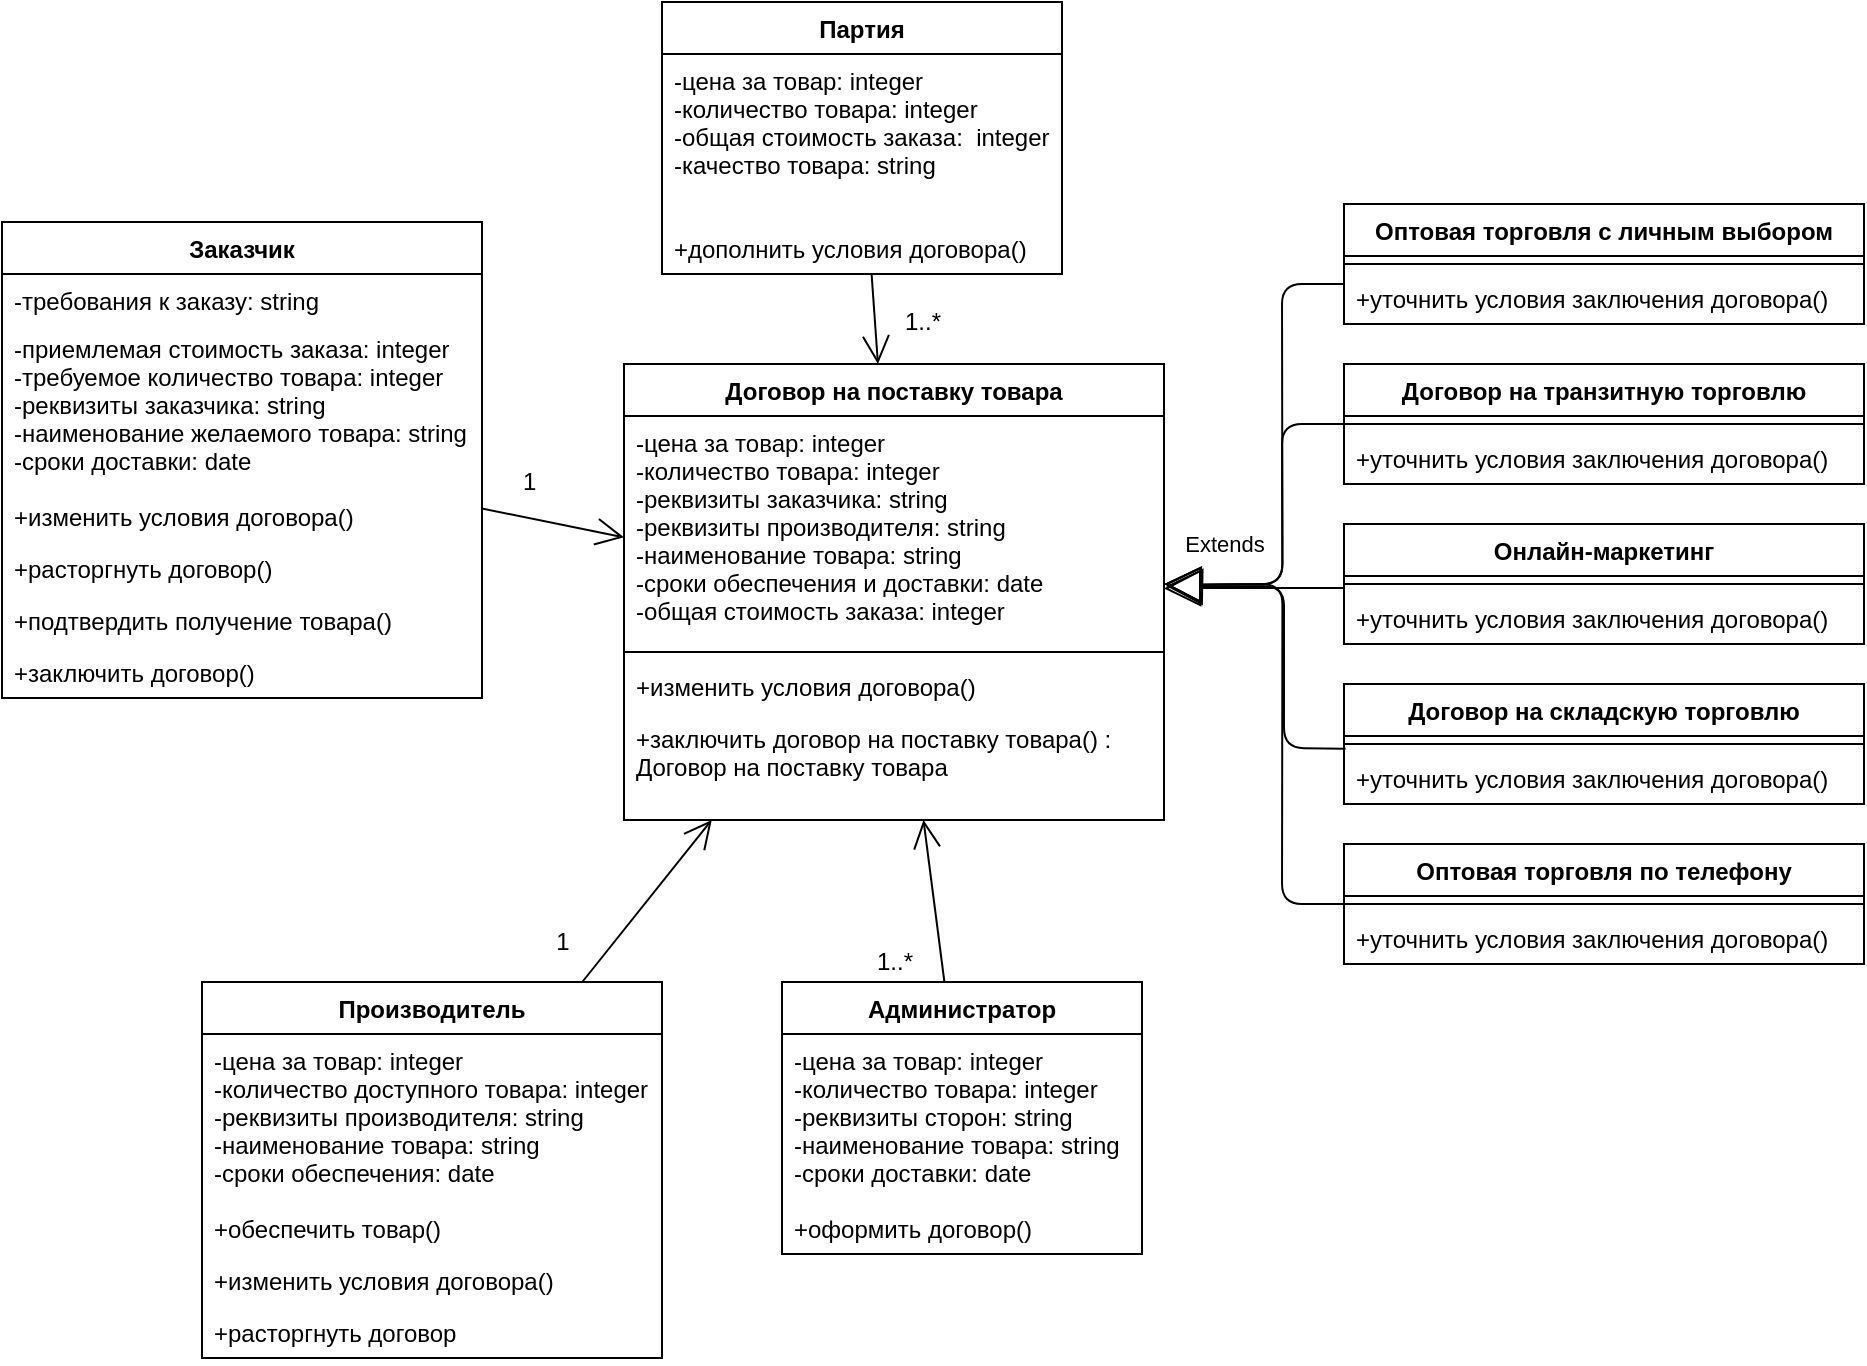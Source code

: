 <mxfile version="14.6.6" type="device"><diagram id="6fy7Idi4a-QrIH2GgdGc" name="Page-1"><mxGraphModel dx="1091" dy="963" grid="0" gridSize="10" guides="1" tooltips="1" connect="1" arrows="1" fold="1" page="1" pageScale="1" pageWidth="827" pageHeight="1169" math="0" shadow="0"><root><mxCell id="0"/><mxCell id="1" parent="0"/><mxCell id="pTVmJZP5K4Zpsu_wolW0-72" value="Договор на поставку товара" style="swimlane;fontStyle=1;align=center;verticalAlign=top;childLayout=stackLayout;horizontal=1;startSize=26;horizontalStack=0;resizeParent=1;resizeParentMax=0;resizeLast=0;collapsible=1;marginBottom=0;" vertex="1" parent="1"><mxGeometry x="1478" y="326" width="270" height="228" as="geometry"><mxRectangle x="1300" y="490" width="130" height="30" as="alternateBounds"/></mxGeometry></mxCell><mxCell id="pTVmJZP5K4Zpsu_wolW0-73" value="-цена за товар: integer&#10;-количество товара: integer&#10;-реквизиты заказчика: string&#10;-реквизиты производителя: string&#10;-наименование товара: string&#10;-сроки обеспечения и доставки: date&#10;-общая стоимость заказа: integer" style="text;strokeColor=none;fillColor=none;align=left;verticalAlign=top;spacingLeft=4;spacingRight=4;overflow=hidden;rotatable=0;points=[[0,0.5],[1,0.5]];portConstraint=eastwest;" vertex="1" parent="pTVmJZP5K4Zpsu_wolW0-72"><mxGeometry y="26" width="270" height="114" as="geometry"/></mxCell><mxCell id="pTVmJZP5K4Zpsu_wolW0-74" value="" style="line;strokeWidth=1;fillColor=none;align=left;verticalAlign=middle;spacingTop=-1;spacingLeft=3;spacingRight=3;rotatable=0;labelPosition=right;points=[];portConstraint=eastwest;" vertex="1" parent="pTVmJZP5K4Zpsu_wolW0-72"><mxGeometry y="140" width="270" height="8" as="geometry"/></mxCell><mxCell id="pTVmJZP5K4Zpsu_wolW0-78" value="+изменить условия договора()" style="text;strokeColor=none;fillColor=none;align=left;verticalAlign=top;spacingLeft=4;spacingRight=4;overflow=hidden;rotatable=0;points=[[0,0.5],[1,0.5]];portConstraint=eastwest;" vertex="1" parent="pTVmJZP5K4Zpsu_wolW0-72"><mxGeometry y="148" width="270" height="26" as="geometry"/></mxCell><mxCell id="pTVmJZP5K4Zpsu_wolW0-75" value="+заключить договор на поставку товара() : &#10;Договор на поставку товара" style="text;strokeColor=none;fillColor=none;align=left;verticalAlign=top;spacingLeft=4;spacingRight=4;overflow=hidden;rotatable=0;points=[[0,0.5],[1,0.5]];portConstraint=eastwest;" vertex="1" parent="pTVmJZP5K4Zpsu_wolW0-72"><mxGeometry y="174" width="270" height="54" as="geometry"/></mxCell><mxCell id="pTVmJZP5K4Zpsu_wolW0-82" value="Оптовая торговля с личным выбором" style="swimlane;fontStyle=1;align=center;verticalAlign=top;childLayout=stackLayout;horizontal=1;startSize=26;horizontalStack=0;resizeParent=1;resizeParentMax=0;resizeLast=0;collapsible=1;marginBottom=0;" vertex="1" parent="1"><mxGeometry x="1838" y="246" width="260" height="60" as="geometry"/></mxCell><mxCell id="pTVmJZP5K4Zpsu_wolW0-83" value="" style="line;strokeWidth=1;fillColor=none;align=left;verticalAlign=middle;spacingTop=-1;spacingLeft=3;spacingRight=3;rotatable=0;labelPosition=right;points=[];portConstraint=eastwest;" vertex="1" parent="pTVmJZP5K4Zpsu_wolW0-82"><mxGeometry y="26" width="260" height="8" as="geometry"/></mxCell><mxCell id="pTVmJZP5K4Zpsu_wolW0-84" value="+уточнить условия заключения договора()" style="text;strokeColor=none;fillColor=none;align=left;verticalAlign=top;spacingLeft=4;spacingRight=4;overflow=hidden;rotatable=0;points=[[0,0.5],[1,0.5]];portConstraint=eastwest;" vertex="1" parent="pTVmJZP5K4Zpsu_wolW0-82"><mxGeometry y="34" width="260" height="26" as="geometry"/></mxCell><mxCell id="pTVmJZP5K4Zpsu_wolW0-85" value="Договор на транзитную торговлю" style="swimlane;fontStyle=1;align=center;verticalAlign=top;childLayout=stackLayout;horizontal=1;startSize=26;horizontalStack=0;resizeParent=1;resizeParentMax=0;resizeLast=0;collapsible=1;marginBottom=0;" vertex="1" parent="1"><mxGeometry x="1838" y="326" width="260" height="60" as="geometry"/></mxCell><mxCell id="pTVmJZP5K4Zpsu_wolW0-86" value="" style="line;strokeWidth=1;fillColor=none;align=left;verticalAlign=middle;spacingTop=-1;spacingLeft=3;spacingRight=3;rotatable=0;labelPosition=right;points=[];portConstraint=eastwest;" vertex="1" parent="pTVmJZP5K4Zpsu_wolW0-85"><mxGeometry y="26" width="260" height="8" as="geometry"/></mxCell><mxCell id="pTVmJZP5K4Zpsu_wolW0-87" value="+уточнить условия заключения договора()" style="text;strokeColor=none;fillColor=none;align=left;verticalAlign=top;spacingLeft=4;spacingRight=4;overflow=hidden;rotatable=0;points=[[0,0.5],[1,0.5]];portConstraint=eastwest;" vertex="1" parent="pTVmJZP5K4Zpsu_wolW0-85"><mxGeometry y="34" width="260" height="26" as="geometry"/></mxCell><mxCell id="pTVmJZP5K4Zpsu_wolW0-88" value="Онлайн-маркетинг" style="swimlane;fontStyle=1;align=center;verticalAlign=top;childLayout=stackLayout;horizontal=1;startSize=26;horizontalStack=0;resizeParent=1;resizeParentMax=0;resizeLast=0;collapsible=1;marginBottom=0;" vertex="1" parent="1"><mxGeometry x="1838" y="406" width="260" height="60" as="geometry"/></mxCell><mxCell id="pTVmJZP5K4Zpsu_wolW0-89" value="" style="line;strokeWidth=1;fillColor=none;align=left;verticalAlign=middle;spacingTop=-1;spacingLeft=3;spacingRight=3;rotatable=0;labelPosition=right;points=[];portConstraint=eastwest;" vertex="1" parent="pTVmJZP5K4Zpsu_wolW0-88"><mxGeometry y="26" width="260" height="8" as="geometry"/></mxCell><mxCell id="pTVmJZP5K4Zpsu_wolW0-90" value="+уточнить условия заключения договора()" style="text;strokeColor=none;fillColor=none;align=left;verticalAlign=top;spacingLeft=4;spacingRight=4;overflow=hidden;rotatable=0;points=[[0,0.5],[1,0.5]];portConstraint=eastwest;" vertex="1" parent="pTVmJZP5K4Zpsu_wolW0-88"><mxGeometry y="34" width="260" height="26" as="geometry"/></mxCell><mxCell id="pTVmJZP5K4Zpsu_wolW0-91" value="Договор на складскую торговлю" style="swimlane;fontStyle=1;align=center;verticalAlign=top;childLayout=stackLayout;horizontal=1;startSize=26;horizontalStack=0;resizeParent=1;resizeParentMax=0;resizeLast=0;collapsible=1;marginBottom=0;" vertex="1" parent="1"><mxGeometry x="1838" y="486" width="260" height="60" as="geometry"/></mxCell><mxCell id="pTVmJZP5K4Zpsu_wolW0-92" value="" style="line;strokeWidth=1;fillColor=none;align=left;verticalAlign=middle;spacingTop=-1;spacingLeft=3;spacingRight=3;rotatable=0;labelPosition=right;points=[];portConstraint=eastwest;" vertex="1" parent="pTVmJZP5K4Zpsu_wolW0-91"><mxGeometry y="26" width="260" height="8" as="geometry"/></mxCell><mxCell id="pTVmJZP5K4Zpsu_wolW0-93" value="+уточнить условия заключения договора()" style="text;strokeColor=none;fillColor=none;align=left;verticalAlign=top;spacingLeft=4;spacingRight=4;overflow=hidden;rotatable=0;points=[[0,0.5],[1,0.5]];portConstraint=eastwest;" vertex="1" parent="pTVmJZP5K4Zpsu_wolW0-91"><mxGeometry y="34" width="260" height="26" as="geometry"/></mxCell><mxCell id="pTVmJZP5K4Zpsu_wolW0-94" value="Оптовая торговля по телефону" style="swimlane;fontStyle=1;align=center;verticalAlign=top;childLayout=stackLayout;horizontal=1;startSize=26;horizontalStack=0;resizeParent=1;resizeParentMax=0;resizeLast=0;collapsible=1;marginBottom=0;" vertex="1" parent="1"><mxGeometry x="1838" y="566" width="260" height="60" as="geometry"/></mxCell><mxCell id="pTVmJZP5K4Zpsu_wolW0-95" value="" style="line;strokeWidth=1;fillColor=none;align=left;verticalAlign=middle;spacingTop=-1;spacingLeft=3;spacingRight=3;rotatable=0;labelPosition=right;points=[];portConstraint=eastwest;" vertex="1" parent="pTVmJZP5K4Zpsu_wolW0-94"><mxGeometry y="26" width="260" height="8" as="geometry"/></mxCell><mxCell id="pTVmJZP5K4Zpsu_wolW0-96" value="+уточнить условия заключения договора()" style="text;strokeColor=none;fillColor=none;align=left;verticalAlign=top;spacingLeft=4;spacingRight=4;overflow=hidden;rotatable=0;points=[[0,0.5],[1,0.5]];portConstraint=eastwest;" vertex="1" parent="pTVmJZP5K4Zpsu_wolW0-94"><mxGeometry y="34" width="260" height="26" as="geometry"/></mxCell><mxCell id="pTVmJZP5K4Zpsu_wolW0-97" value="Extends" style="endArrow=block;endSize=16;endFill=0;html=1;" edge="1" parent="1" target="pTVmJZP5K4Zpsu_wolW0-72"><mxGeometry x="0.341" y="-22" width="160" relative="1" as="geometry"><mxPoint x="1838" y="438" as="sourcePoint"/><mxPoint x="1808" y="436" as="targetPoint"/><Array as="points"><mxPoint x="1768" y="438"/></Array><mxPoint as="offset"/></mxGeometry></mxCell><mxCell id="pTVmJZP5K4Zpsu_wolW0-98" value="" style="endArrow=block;endSize=16;endFill=0;html=1;entryX=1.002;entryY=1.019;entryDx=0;entryDy=0;entryPerimeter=0;exitX=0.003;exitY=-0.064;exitDx=0;exitDy=0;exitPerimeter=0;" edge="1" parent="1" source="pTVmJZP5K4Zpsu_wolW0-93"><mxGeometry x="-0.553" y="8" width="160" relative="1" as="geometry"><mxPoint x="1838.46" y="437.4" as="sourcePoint"/><mxPoint x="1749" y="436.996" as="targetPoint"/><Array as="points"><mxPoint x="1808" y="518"/><mxPoint x="1808" y="437"/><mxPoint x="1768.46" y="437.4"/></Array><mxPoint as="offset"/></mxGeometry></mxCell><mxCell id="pTVmJZP5K4Zpsu_wolW0-99" value="" style="endArrow=block;endSize=16;endFill=0;html=1;entryX=1.002;entryY=1.019;entryDx=0;entryDy=0;entryPerimeter=0;exitX=0;exitY=0.5;exitDx=0;exitDy=0;" edge="1" parent="1" source="pTVmJZP5K4Zpsu_wolW0-94"><mxGeometry x="-0.553" y="8" width="160" relative="1" as="geometry"><mxPoint x="1838" y="517.336" as="sourcePoint"/><mxPoint x="1748.22" y="435.996" as="targetPoint"/><Array as="points"><mxPoint x="1807" y="596"/><mxPoint x="1807.22" y="436"/><mxPoint x="1767.68" y="436.4"/></Array><mxPoint as="offset"/></mxGeometry></mxCell><mxCell id="pTVmJZP5K4Zpsu_wolW0-100" value="" style="endArrow=block;endSize=16;endFill=0;html=1;entryX=1.002;entryY=1.019;entryDx=0;entryDy=0;entryPerimeter=0;exitX=0;exitY=0.5;exitDx=0;exitDy=0;" edge="1" parent="1" source="pTVmJZP5K4Zpsu_wolW0-85"><mxGeometry x="-0.553" y="8" width="160" relative="1" as="geometry"><mxPoint x="1838" y="517.336" as="sourcePoint"/><mxPoint x="1748.22" y="435.996" as="targetPoint"/><Array as="points"><mxPoint x="1807" y="356"/><mxPoint x="1807.22" y="436"/><mxPoint x="1767.68" y="436.4"/></Array><mxPoint as="offset"/></mxGeometry></mxCell><mxCell id="pTVmJZP5K4Zpsu_wolW0-101" value="" style="endArrow=block;endSize=16;endFill=0;html=1;exitX=-0.001;exitY=0.229;exitDx=0;exitDy=0;exitPerimeter=0;" edge="1" parent="1" source="pTVmJZP5K4Zpsu_wolW0-84"><mxGeometry x="-0.553" y="8" width="160" relative="1" as="geometry"><mxPoint x="1837" y="286" as="sourcePoint"/><mxPoint x="1748" y="436" as="targetPoint"/><Array as="points"><mxPoint x="1807" y="286"/><mxPoint x="1807.22" y="436"/><mxPoint x="1767.68" y="436.4"/></Array><mxPoint as="offset"/></mxGeometry></mxCell><mxCell id="pTVmJZP5K4Zpsu_wolW0-102" value="Заказчик" style="swimlane;fontStyle=1;childLayout=stackLayout;horizontal=1;startSize=26;fillColor=none;horizontalStack=0;resizeParent=1;resizeParentMax=0;resizeLast=0;collapsible=1;marginBottom=0;" vertex="1" parent="1"><mxGeometry x="1167" y="255" width="240" height="238" as="geometry"/></mxCell><mxCell id="pTVmJZP5K4Zpsu_wolW0-103" value="-требования к заказу: string" style="text;strokeColor=none;fillColor=none;align=left;verticalAlign=top;spacingLeft=4;spacingRight=4;overflow=hidden;rotatable=0;points=[[0,0.5],[1,0.5]];portConstraint=eastwest;" vertex="1" parent="pTVmJZP5K4Zpsu_wolW0-102"><mxGeometry y="26" width="240" height="24" as="geometry"/></mxCell><mxCell id="pTVmJZP5K4Zpsu_wolW0-121" value="-приемлемая стоимость заказа: integer&#10;-требуемое количество товара: integer&#10;-реквизиты заказчика: string&#10;-наименование желаемого товара: string&#10;-сроки доставки: date" style="text;strokeColor=none;fillColor=none;align=left;verticalAlign=top;spacingLeft=4;spacingRight=4;overflow=hidden;rotatable=0;points=[[0,0.5],[1,0.5]];portConstraint=eastwest;" vertex="1" parent="pTVmJZP5K4Zpsu_wolW0-102"><mxGeometry y="50" width="240" height="84" as="geometry"/></mxCell><mxCell id="pTVmJZP5K4Zpsu_wolW0-105" value="+изменить условия договора()" style="text;strokeColor=none;fillColor=none;align=left;verticalAlign=top;spacingLeft=4;spacingRight=4;overflow=hidden;rotatable=0;points=[[0,0.5],[1,0.5]];portConstraint=eastwest;" vertex="1" parent="pTVmJZP5K4Zpsu_wolW0-102"><mxGeometry y="134" width="240" height="26" as="geometry"/></mxCell><mxCell id="pTVmJZP5K4Zpsu_wolW0-106" value="+расторгнуть договор()" style="text;strokeColor=none;fillColor=none;align=left;verticalAlign=top;spacingLeft=4;spacingRight=4;overflow=hidden;rotatable=0;points=[[0,0.5],[1,0.5]];portConstraint=eastwest;" vertex="1" parent="pTVmJZP5K4Zpsu_wolW0-102"><mxGeometry y="160" width="240" height="26" as="geometry"/></mxCell><mxCell id="pTVmJZP5K4Zpsu_wolW0-107" value="+подтвердить получение товара()" style="text;strokeColor=none;fillColor=none;align=left;verticalAlign=top;spacingLeft=4;spacingRight=4;overflow=hidden;rotatable=0;points=[[0,0.5],[1,0.5]];portConstraint=eastwest;" vertex="1" parent="pTVmJZP5K4Zpsu_wolW0-102"><mxGeometry y="186" width="240" height="26" as="geometry"/></mxCell><mxCell id="pTVmJZP5K4Zpsu_wolW0-104" value="+заключить договор()&#10;" style="text;strokeColor=none;fillColor=none;align=left;verticalAlign=top;spacingLeft=4;spacingRight=4;overflow=hidden;rotatable=0;points=[[0,0.5],[1,0.5]];portConstraint=eastwest;" vertex="1" parent="pTVmJZP5K4Zpsu_wolW0-102"><mxGeometry y="212" width="240" height="26" as="geometry"/></mxCell><mxCell id="pTVmJZP5K4Zpsu_wolW0-108" value="Администратор" style="swimlane;fontStyle=1;childLayout=stackLayout;horizontal=1;startSize=26;fillColor=none;horizontalStack=0;resizeParent=1;resizeParentMax=0;resizeLast=0;collapsible=1;marginBottom=0;" vertex="1" parent="1"><mxGeometry x="1557" y="635" width="180" height="136" as="geometry"/></mxCell><mxCell id="pTVmJZP5K4Zpsu_wolW0-109" value="-цена за товар: integer&#10;-количество товара: integer&#10;-реквизиты сторон: string&#10;-наименование товара: string&#10;-сроки доставки: date" style="text;strokeColor=none;fillColor=none;align=left;verticalAlign=top;spacingLeft=4;spacingRight=4;overflow=hidden;rotatable=0;points=[[0,0.5],[1,0.5]];portConstraint=eastwest;" vertex="1" parent="pTVmJZP5K4Zpsu_wolW0-108"><mxGeometry y="26" width="180" height="84" as="geometry"/></mxCell><mxCell id="pTVmJZP5K4Zpsu_wolW0-110" value="+оформить договор()" style="text;strokeColor=none;fillColor=none;align=left;verticalAlign=top;spacingLeft=4;spacingRight=4;overflow=hidden;rotatable=0;points=[[0,0.5],[1,0.5]];portConstraint=eastwest;" vertex="1" parent="pTVmJZP5K4Zpsu_wolW0-108"><mxGeometry y="110" width="180" height="26" as="geometry"/></mxCell><mxCell id="pTVmJZP5K4Zpsu_wolW0-111" value="Производитель" style="swimlane;fontStyle=1;childLayout=stackLayout;horizontal=1;startSize=26;fillColor=none;horizontalStack=0;resizeParent=1;resizeParentMax=0;resizeLast=0;collapsible=1;marginBottom=0;" vertex="1" parent="1"><mxGeometry x="1267" y="635" width="230" height="188" as="geometry"/></mxCell><mxCell id="pTVmJZP5K4Zpsu_wolW0-112" value="-цена за товар: integer&#10;-количество доступного товара: integer&#10;-реквизиты производителя: string&#10;-наименование товара: string&#10;-сроки обеспечения: date" style="text;strokeColor=none;fillColor=none;align=left;verticalAlign=top;spacingLeft=4;spacingRight=4;overflow=hidden;rotatable=0;points=[[0,0.5],[1,0.5]];portConstraint=eastwest;" vertex="1" parent="pTVmJZP5K4Zpsu_wolW0-111"><mxGeometry y="26" width="230" height="84" as="geometry"/></mxCell><mxCell id="pTVmJZP5K4Zpsu_wolW0-113" value="+обеспечить товар()" style="text;strokeColor=none;fillColor=none;align=left;verticalAlign=top;spacingLeft=4;spacingRight=4;overflow=hidden;rotatable=0;points=[[0,0.5],[1,0.5]];portConstraint=eastwest;" vertex="1" parent="pTVmJZP5K4Zpsu_wolW0-111"><mxGeometry y="110" width="230" height="26" as="geometry"/></mxCell><mxCell id="pTVmJZP5K4Zpsu_wolW0-114" value="+изменить условия договора()" style="text;strokeColor=none;fillColor=none;align=left;verticalAlign=top;spacingLeft=4;spacingRight=4;overflow=hidden;rotatable=0;points=[[0,0.5],[1,0.5]];portConstraint=eastwest;" vertex="1" parent="pTVmJZP5K4Zpsu_wolW0-111"><mxGeometry y="136" width="230" height="26" as="geometry"/></mxCell><mxCell id="pTVmJZP5K4Zpsu_wolW0-115" value="+расторгнуть договор" style="text;strokeColor=none;fillColor=none;align=left;verticalAlign=top;spacingLeft=4;spacingRight=4;overflow=hidden;rotatable=0;points=[[0,0.5],[1,0.5]];portConstraint=eastwest;" vertex="1" parent="pTVmJZP5K4Zpsu_wolW0-111"><mxGeometry y="162" width="230" height="26" as="geometry"/></mxCell><mxCell id="pTVmJZP5K4Zpsu_wolW0-117" value="" style="endArrow=open;endFill=1;endSize=12;html=1;" edge="1" parent="1" source="pTVmJZP5K4Zpsu_wolW0-108" target="pTVmJZP5K4Zpsu_wolW0-72"><mxGeometry width="160" relative="1" as="geometry"><mxPoint x="1698" y="606" as="sourcePoint"/><mxPoint x="1698" y="498.002" as="targetPoint"/></mxGeometry></mxCell><mxCell id="pTVmJZP5K4Zpsu_wolW0-118" value="" style="endArrow=open;endFill=1;endSize=12;html=1;" edge="1" parent="1" source="pTVmJZP5K4Zpsu_wolW0-111" target="pTVmJZP5K4Zpsu_wolW0-72"><mxGeometry width="160" relative="1" as="geometry"><mxPoint x="1598" y="616.52" as="sourcePoint"/><mxPoint x="1600" y="525" as="targetPoint"/></mxGeometry></mxCell><mxCell id="pTVmJZP5K4Zpsu_wolW0-123" value="" style="endArrow=open;endFill=1;endSize=12;html=1;" edge="1" parent="1" source="pTVmJZP5K4Zpsu_wolW0-102" target="pTVmJZP5K4Zpsu_wolW0-72"><mxGeometry width="160" relative="1" as="geometry"><mxPoint x="1417" y="476.66" as="sourcePoint"/><mxPoint x="1420.54" y="386.0" as="targetPoint"/></mxGeometry></mxCell><mxCell id="pTVmJZP5K4Zpsu_wolW0-124" value="Партия" style="swimlane;fontStyle=1;childLayout=stackLayout;horizontal=1;startSize=26;fillColor=none;horizontalStack=0;resizeParent=1;resizeParentMax=0;resizeLast=0;collapsible=1;marginBottom=0;" vertex="1" parent="1"><mxGeometry x="1497" y="145" width="200" height="136" as="geometry"/></mxCell><mxCell id="pTVmJZP5K4Zpsu_wolW0-125" value="-цена за товар: integer&#10;-количество товара: integer&#10;-общая стоимость заказа:  integer&#10;-качество товара: string" style="text;strokeColor=none;fillColor=none;align=left;verticalAlign=top;spacingLeft=4;spacingRight=4;overflow=hidden;rotatable=0;points=[[0,0.5],[1,0.5]];portConstraint=eastwest;" vertex="1" parent="pTVmJZP5K4Zpsu_wolW0-124"><mxGeometry y="26" width="200" height="84" as="geometry"/></mxCell><mxCell id="pTVmJZP5K4Zpsu_wolW0-126" value="+дополнить условия договора()&#10;" style="text;strokeColor=none;fillColor=none;align=left;verticalAlign=top;spacingLeft=4;spacingRight=4;overflow=hidden;rotatable=0;points=[[0,0.5],[1,0.5]];portConstraint=eastwest;" vertex="1" parent="pTVmJZP5K4Zpsu_wolW0-124"><mxGeometry y="110" width="200" height="26" as="geometry"/></mxCell><mxCell id="pTVmJZP5K4Zpsu_wolW0-127" value="" style="endArrow=open;endFill=1;endSize=12;html=1;" edge="1" parent="1" source="pTVmJZP5K4Zpsu_wolW0-124" target="pTVmJZP5K4Zpsu_wolW0-72"><mxGeometry width="160" relative="1" as="geometry"><mxPoint x="1387" y="399.704" as="sourcePoint"/><mxPoint x="1488" y="414.809" as="targetPoint"/></mxGeometry></mxCell><mxCell id="pTVmJZP5K4Zpsu_wolW0-128" value="1&amp;nbsp;" style="text;html=1;align=center;verticalAlign=middle;resizable=0;points=[];autosize=1;strokeColor=none;" vertex="1" parent="1"><mxGeometry x="1417" y="375" width="30" height="20" as="geometry"/></mxCell><mxCell id="pTVmJZP5K4Zpsu_wolW0-129" value="1..*" style="text;html=1;align=center;verticalAlign=middle;resizable=0;points=[];autosize=1;strokeColor=none;" vertex="1" parent="1"><mxGeometry x="1612" y="295" width="30" height="20" as="geometry"/></mxCell><mxCell id="pTVmJZP5K4Zpsu_wolW0-130" value="1..*" style="text;html=1;align=center;verticalAlign=middle;resizable=0;points=[];autosize=1;strokeColor=none;" vertex="1" parent="1"><mxGeometry x="1598" y="615" width="30" height="20" as="geometry"/></mxCell><mxCell id="pTVmJZP5K4Zpsu_wolW0-131" value="1" style="text;html=1;align=center;verticalAlign=middle;resizable=0;points=[];autosize=1;strokeColor=none;" vertex="1" parent="1"><mxGeometry x="1437" y="605" width="20" height="20" as="geometry"/></mxCell></root></mxGraphModel></diagram></mxfile>